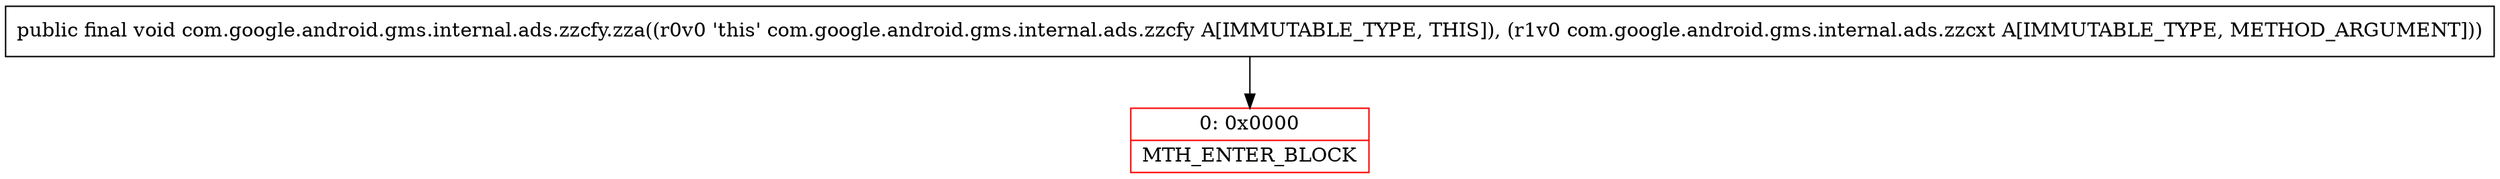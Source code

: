 digraph "CFG forcom.google.android.gms.internal.ads.zzcfy.zza(Lcom\/google\/android\/gms\/internal\/ads\/zzcxt;)V" {
subgraph cluster_Region_2025846261 {
label = "R(0)";
node [shape=record,color=blue];
}
Node_0 [shape=record,color=red,label="{0\:\ 0x0000|MTH_ENTER_BLOCK\l}"];
MethodNode[shape=record,label="{public final void com.google.android.gms.internal.ads.zzcfy.zza((r0v0 'this' com.google.android.gms.internal.ads.zzcfy A[IMMUTABLE_TYPE, THIS]), (r1v0 com.google.android.gms.internal.ads.zzcxt A[IMMUTABLE_TYPE, METHOD_ARGUMENT])) }"];
MethodNode -> Node_0;
}

